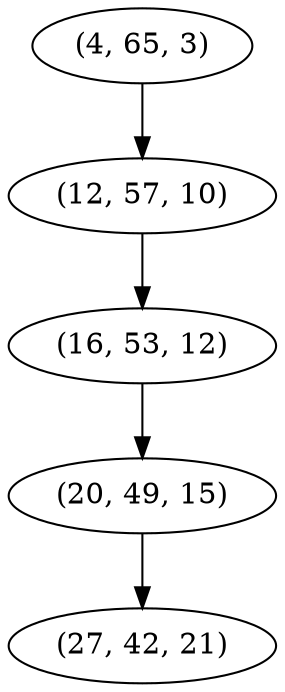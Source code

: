 digraph tree {
    "(4, 65, 3)";
    "(12, 57, 10)";
    "(16, 53, 12)";
    "(20, 49, 15)";
    "(27, 42, 21)";
    "(4, 65, 3)" -> "(12, 57, 10)";
    "(12, 57, 10)" -> "(16, 53, 12)";
    "(16, 53, 12)" -> "(20, 49, 15)";
    "(20, 49, 15)" -> "(27, 42, 21)";
}
